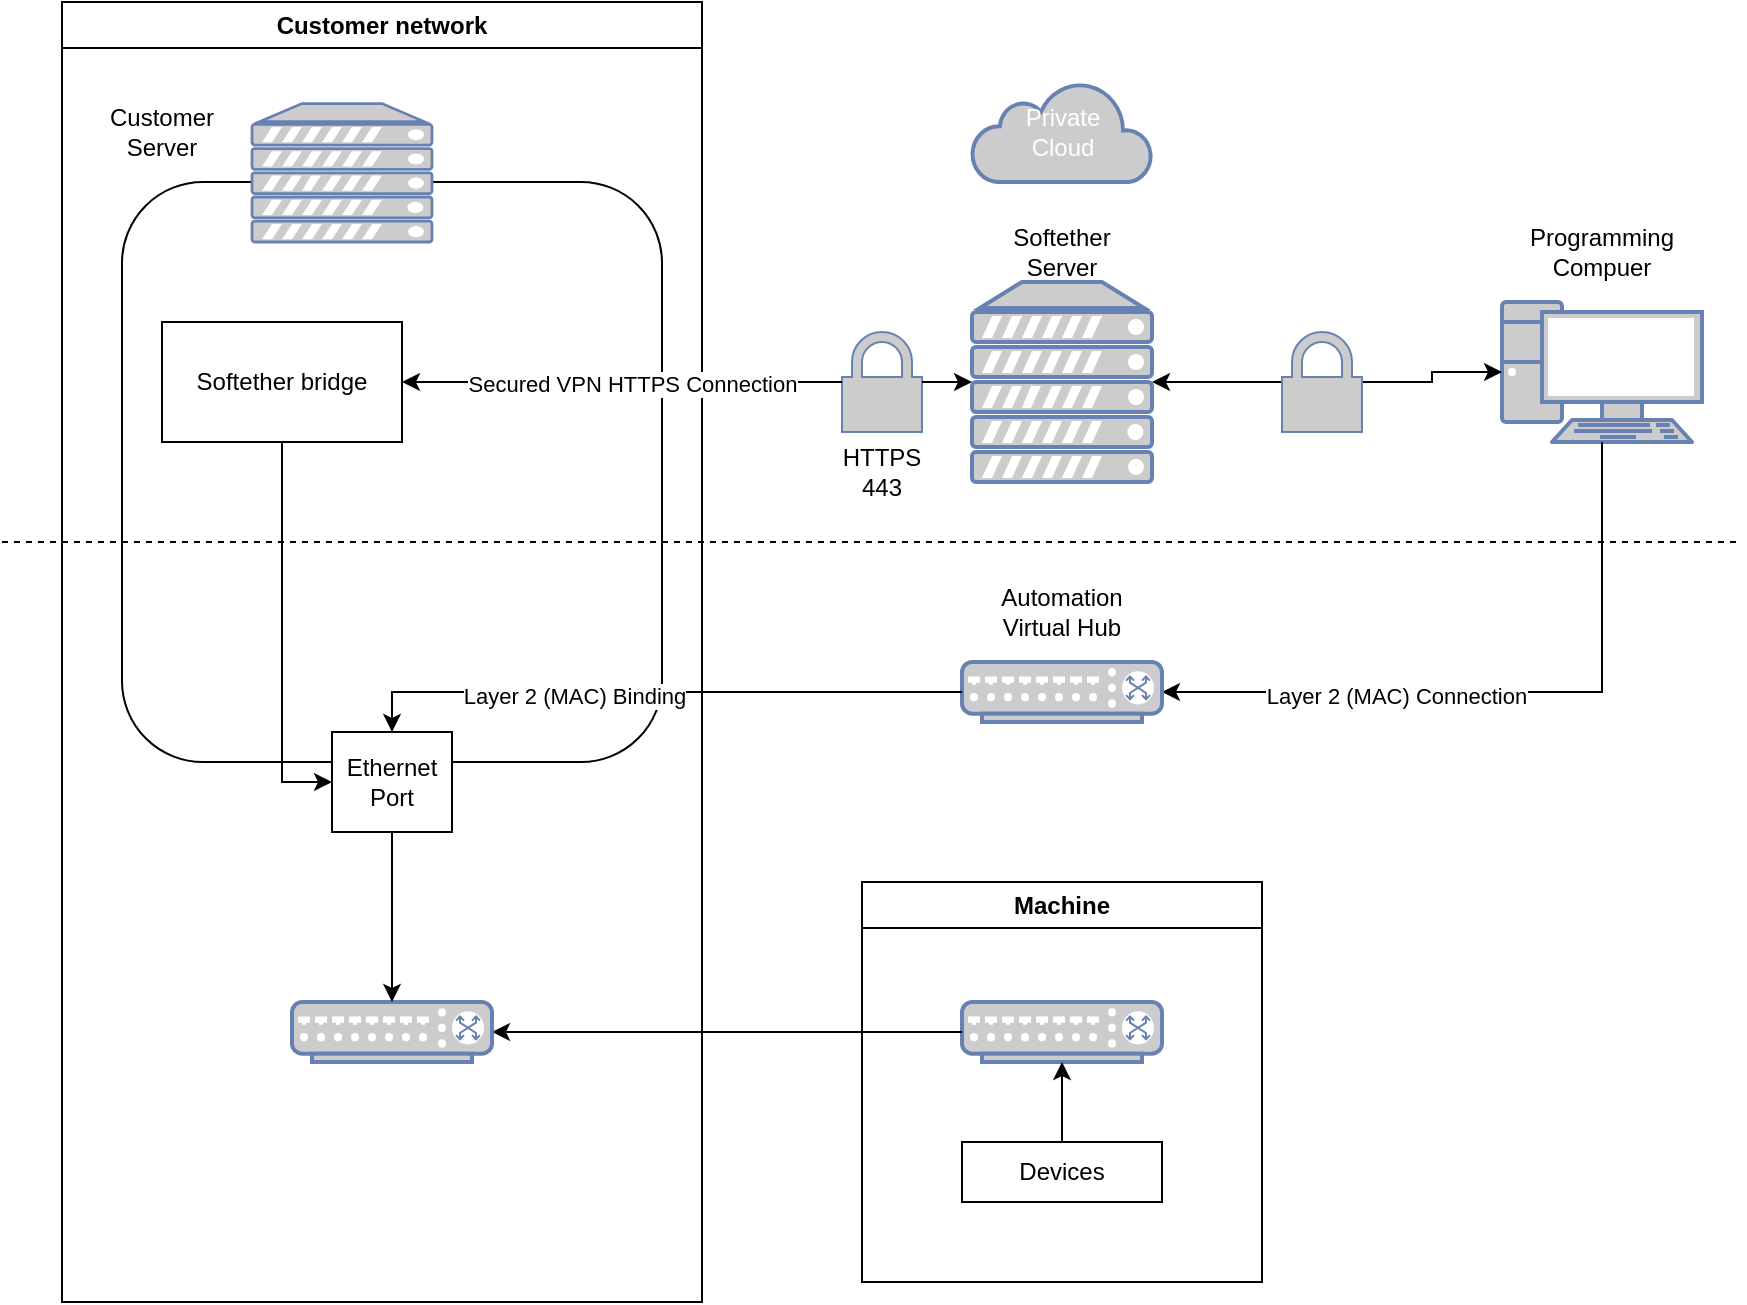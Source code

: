 <mxfile version="22.1.5" type="github">
  <diagram name="Page-1" id="FeqBj5vPtAPxshJGMHiz">
    <mxGraphModel dx="2353" dy="893" grid="1" gridSize="10" guides="1" tooltips="1" connect="1" arrows="1" fold="1" page="1" pageScale="1" pageWidth="827" pageHeight="1169" math="0" shadow="0">
      <root>
        <mxCell id="0" />
        <mxCell id="1" parent="0" />
        <mxCell id="XXzeUflkK2KF2CDC8qh_-12" value="" style="group" parent="1" vertex="1" connectable="0">
          <mxGeometry x="610" y="160" width="100" height="110" as="geometry" />
        </mxCell>
        <mxCell id="XXzeUflkK2KF2CDC8qh_-10" value="" style="fontColor=#0066CC;verticalAlign=top;verticalLabelPosition=bottom;labelPosition=center;align=center;html=1;outlineConnect=0;fillColor=#CCCCCC;strokeColor=#6881B3;gradientColor=none;gradientDirection=north;strokeWidth=2;shape=mxgraph.networks.pc;" parent="XXzeUflkK2KF2CDC8qh_-12" vertex="1">
          <mxGeometry y="40" width="100" height="70" as="geometry" />
        </mxCell>
        <mxCell id="XXzeUflkK2KF2CDC8qh_-11" value="Programming Compuer" style="text;html=1;strokeColor=none;fillColor=none;align=center;verticalAlign=middle;whiteSpace=wrap;rounded=0;" parent="XXzeUflkK2KF2CDC8qh_-12" vertex="1">
          <mxGeometry x="20" width="60" height="30" as="geometry" />
        </mxCell>
        <mxCell id="XXzeUflkK2KF2CDC8qh_-14" value="Private&lt;br&gt;Cloud" style="html=1;outlineConnect=0;fillColor=#CCCCCC;strokeColor=#6881B3;gradientColor=none;gradientDirection=north;strokeWidth=2;shape=mxgraph.networks.cloud;fontColor=#ffffff;" parent="1" vertex="1">
          <mxGeometry x="345" y="90" width="90" height="50" as="geometry" />
        </mxCell>
        <mxCell id="XXzeUflkK2KF2CDC8qh_-23" style="edgeStyle=orthogonalEdgeStyle;rounded=0;orthogonalLoop=1;jettySize=auto;html=1;entryX=1;entryY=0.5;entryDx=0;entryDy=0;entryPerimeter=0;startArrow=none;startFill=0;" parent="1" source="XXzeUflkK2KF2CDC8qh_-24" target="XXzeUflkK2KF2CDC8qh_-34" edge="1">
          <mxGeometry relative="1" as="geometry">
            <mxPoint x="435" y="230" as="targetPoint" />
          </mxGeometry>
        </mxCell>
        <mxCell id="XXzeUflkK2KF2CDC8qh_-25" value="" style="edgeStyle=orthogonalEdgeStyle;rounded=0;orthogonalLoop=1;jettySize=auto;html=1;entryX=1;entryY=0.5;entryDx=0;entryDy=0;entryPerimeter=0;endArrow=none;endFill=0;startArrow=classic;startFill=1;" parent="1" source="XXzeUflkK2KF2CDC8qh_-10" target="XXzeUflkK2KF2CDC8qh_-24" edge="1">
          <mxGeometry relative="1" as="geometry">
            <mxPoint x="620" y="245" as="sourcePoint" />
            <mxPoint x="440" y="270" as="targetPoint" />
          </mxGeometry>
        </mxCell>
        <mxCell id="XXzeUflkK2KF2CDC8qh_-24" value="" style="fontColor=#0066CC;verticalAlign=top;verticalLabelPosition=bottom;labelPosition=center;align=center;html=1;outlineConnect=0;fillColor=#CCCCCC;strokeColor=#6881B3;gradientColor=none;gradientDirection=north;strokeWidth=2;shape=mxgraph.networks.secured;" parent="1" vertex="1">
          <mxGeometry x="500" y="215" width="40" height="50" as="geometry" />
        </mxCell>
        <mxCell id="XXzeUflkK2KF2CDC8qh_-34" value="" style="fontColor=#0066CC;verticalAlign=top;verticalLabelPosition=bottom;labelPosition=center;align=center;html=1;outlineConnect=0;fillColor=#CCCCCC;strokeColor=#6881B3;gradientColor=none;gradientDirection=north;strokeWidth=2;shape=mxgraph.networks.server;" parent="1" vertex="1">
          <mxGeometry x="345" y="190" width="90" height="100" as="geometry" />
        </mxCell>
        <mxCell id="XXzeUflkK2KF2CDC8qh_-35" value="Softether Server" style="text;html=1;strokeColor=none;fillColor=none;align=center;verticalAlign=middle;whiteSpace=wrap;rounded=0;" parent="1" vertex="1">
          <mxGeometry x="360" y="160" width="60" height="30" as="geometry" />
        </mxCell>
        <mxCell id="XXzeUflkK2KF2CDC8qh_-38" value="Machine" style="swimlane;whiteSpace=wrap;html=1;" parent="1" vertex="1">
          <mxGeometry x="290" y="490" width="200" height="200" as="geometry" />
        </mxCell>
        <mxCell id="XXzeUflkK2KF2CDC8qh_-39" value="Devices" style="rounded=0;whiteSpace=wrap;html=1;" parent="XXzeUflkK2KF2CDC8qh_-38" vertex="1">
          <mxGeometry x="50" y="130" width="100" height="30" as="geometry" />
        </mxCell>
        <mxCell id="XXzeUflkK2KF2CDC8qh_-40" value="" style="fontColor=#0066CC;verticalAlign=top;verticalLabelPosition=bottom;labelPosition=center;align=center;html=1;outlineConnect=0;fillColor=#CCCCCC;strokeColor=#6881B3;gradientColor=none;gradientDirection=north;strokeWidth=2;shape=mxgraph.networks.switch;" parent="XXzeUflkK2KF2CDC8qh_-38" vertex="1">
          <mxGeometry x="50" y="60" width="100" height="30" as="geometry" />
        </mxCell>
        <mxCell id="XXzeUflkK2KF2CDC8qh_-41" style="edgeStyle=orthogonalEdgeStyle;rounded=0;orthogonalLoop=1;jettySize=auto;html=1;exitX=0.5;exitY=0;exitDx=0;exitDy=0;entryX=0.5;entryY=1;entryDx=0;entryDy=0;entryPerimeter=0;" parent="XXzeUflkK2KF2CDC8qh_-38" source="XXzeUflkK2KF2CDC8qh_-39" target="XXzeUflkK2KF2CDC8qh_-40" edge="1">
          <mxGeometry relative="1" as="geometry" />
        </mxCell>
        <mxCell id="XXzeUflkK2KF2CDC8qh_-42" style="edgeStyle=orthogonalEdgeStyle;rounded=0;orthogonalLoop=1;jettySize=auto;html=1;exitX=0;exitY=0.5;exitDx=0;exitDy=0;exitPerimeter=0;entryX=1;entryY=0.5;entryDx=0;entryDy=0;entryPerimeter=0;" parent="1" source="XXzeUflkK2KF2CDC8qh_-40" target="XXzeUflkK2KF2CDC8qh_-36" edge="1">
          <mxGeometry relative="1" as="geometry" />
        </mxCell>
        <mxCell id="XXzeUflkK2KF2CDC8qh_-44" value="Customer network" style="swimlane;whiteSpace=wrap;html=1;" parent="1" vertex="1">
          <mxGeometry x="-110" y="50" width="320" height="650" as="geometry" />
        </mxCell>
        <mxCell id="XXzeUflkK2KF2CDC8qh_-36" value="" style="fontColor=#0066CC;verticalAlign=top;verticalLabelPosition=bottom;labelPosition=center;align=center;html=1;outlineConnect=0;fillColor=#CCCCCC;strokeColor=#6881B3;gradientColor=none;gradientDirection=north;strokeWidth=2;shape=mxgraph.networks.switch;" parent="XXzeUflkK2KF2CDC8qh_-44" vertex="1">
          <mxGeometry x="115" y="500" width="100" height="30" as="geometry" />
        </mxCell>
        <mxCell id="XXzeUflkK2KF2CDC8qh_-52" value="" style="rounded=1;whiteSpace=wrap;html=1;" parent="XXzeUflkK2KF2CDC8qh_-44" vertex="1">
          <mxGeometry x="30" y="90" width="270" height="290" as="geometry" />
        </mxCell>
        <mxCell id="XXzeUflkK2KF2CDC8qh_-53" value="" style="group" parent="XXzeUflkK2KF2CDC8qh_-44" vertex="1" connectable="0">
          <mxGeometry x="95" y="30" width="90" height="90" as="geometry" />
        </mxCell>
        <mxCell id="XXzeUflkK2KF2CDC8qh_-26" value="" style="fontColor=#0066CC;verticalAlign=top;verticalLabelPosition=bottom;labelPosition=center;align=center;html=1;outlineConnect=0;fillColor=#CCCCCC;strokeColor=#6881B3;gradientColor=none;gradientDirection=north;strokeWidth=2;shape=mxgraph.networks.server;" parent="XXzeUflkK2KF2CDC8qh_-53" vertex="1">
          <mxGeometry y="20.769" width="90" height="69.231" as="geometry" />
        </mxCell>
        <mxCell id="XXzeUflkK2KF2CDC8qh_-27" value="Customer Server" style="text;html=1;strokeColor=none;fillColor=none;align=center;verticalAlign=middle;whiteSpace=wrap;rounded=0;" parent="XXzeUflkK2KF2CDC8qh_-44" vertex="1">
          <mxGeometry x="20" y="50" width="60" height="30" as="geometry" />
        </mxCell>
        <mxCell id="XXzeUflkK2KF2CDC8qh_-70" style="edgeStyle=orthogonalEdgeStyle;rounded=0;orthogonalLoop=1;jettySize=auto;html=1;exitX=0.5;exitY=1;exitDx=0;exitDy=0;entryX=0;entryY=0.5;entryDx=0;entryDy=0;" parent="XXzeUflkK2KF2CDC8qh_-44" source="XXzeUflkK2KF2CDC8qh_-56" target="XXzeUflkK2KF2CDC8qh_-58" edge="1">
          <mxGeometry relative="1" as="geometry" />
        </mxCell>
        <mxCell id="XXzeUflkK2KF2CDC8qh_-56" value="Softether bridge" style="rounded=0;whiteSpace=wrap;html=1;" parent="XXzeUflkK2KF2CDC8qh_-44" vertex="1">
          <mxGeometry x="50" y="160" width="120" height="60" as="geometry" />
        </mxCell>
        <mxCell id="XXzeUflkK2KF2CDC8qh_-58" value="Ethernet Port" style="rounded=0;whiteSpace=wrap;html=1;" parent="XXzeUflkK2KF2CDC8qh_-44" vertex="1">
          <mxGeometry x="135" y="365" width="60" height="50" as="geometry" />
        </mxCell>
        <mxCell id="XXzeUflkK2KF2CDC8qh_-71" style="edgeStyle=orthogonalEdgeStyle;rounded=0;orthogonalLoop=1;jettySize=auto;html=1;exitX=0.5;exitY=1;exitDx=0;exitDy=0;entryX=0.5;entryY=0;entryDx=0;entryDy=0;entryPerimeter=0;" parent="XXzeUflkK2KF2CDC8qh_-44" source="XXzeUflkK2KF2CDC8qh_-58" target="XXzeUflkK2KF2CDC8qh_-36" edge="1">
          <mxGeometry relative="1" as="geometry" />
        </mxCell>
        <mxCell id="XXzeUflkK2KF2CDC8qh_-31" value="" style="fontColor=#0066CC;verticalAlign=top;verticalLabelPosition=bottom;labelPosition=center;align=center;html=1;outlineConnect=0;fillColor=#CCCCCC;strokeColor=#6881B3;gradientColor=none;gradientDirection=north;strokeWidth=2;shape=mxgraph.networks.secured;" parent="1" vertex="1">
          <mxGeometry x="280" y="215" width="40" height="50" as="geometry" />
        </mxCell>
        <mxCell id="XXzeUflkK2KF2CDC8qh_-32" value="" style="edgeStyle=orthogonalEdgeStyle;rounded=0;orthogonalLoop=1;jettySize=auto;html=1;entryX=0;entryY=0.5;entryDx=0;entryDy=0;entryPerimeter=0;startArrow=classic;startFill=1;endArrow=none;endFill=0;exitX=1;exitY=0.5;exitDx=0;exitDy=0;" parent="1" source="XXzeUflkK2KF2CDC8qh_-56" target="XXzeUflkK2KF2CDC8qh_-31" edge="1">
          <mxGeometry relative="1" as="geometry">
            <mxPoint x="280" y="340" as="sourcePoint" />
            <mxPoint x="340" y="270" as="targetPoint" />
          </mxGeometry>
        </mxCell>
        <mxCell id="XXzeUflkK2KF2CDC8qh_-57" value="Secured VPN HTTPS Connection" style="edgeLabel;html=1;align=center;verticalAlign=middle;resizable=0;points=[];" parent="XXzeUflkK2KF2CDC8qh_-32" vertex="1" connectable="0">
          <mxGeometry x="0.05" y="-1" relative="1" as="geometry">
            <mxPoint x="-1" as="offset" />
          </mxGeometry>
        </mxCell>
        <mxCell id="XXzeUflkK2KF2CDC8qh_-29" style="edgeStyle=orthogonalEdgeStyle;rounded=0;orthogonalLoop=1;jettySize=auto;html=1;entryX=0;entryY=0.5;entryDx=0;entryDy=0;entryPerimeter=0;startArrow=none;startFill=0;endArrow=classic;endFill=1;" parent="1" source="XXzeUflkK2KF2CDC8qh_-31" target="XXzeUflkK2KF2CDC8qh_-34" edge="1">
          <mxGeometry relative="1" as="geometry">
            <mxPoint x="335" y="230" as="targetPoint" />
          </mxGeometry>
        </mxCell>
        <mxCell id="XXzeUflkK2KF2CDC8qh_-60" value="" style="endArrow=none;dashed=1;html=1;rounded=0;" parent="1" edge="1">
          <mxGeometry width="50" height="50" relative="1" as="geometry">
            <mxPoint x="-140" y="320" as="sourcePoint" />
            <mxPoint x="730" y="320" as="targetPoint" />
          </mxGeometry>
        </mxCell>
        <mxCell id="XXzeUflkK2KF2CDC8qh_-64" style="edgeStyle=orthogonalEdgeStyle;rounded=0;orthogonalLoop=1;jettySize=auto;html=1;exitX=0.5;exitY=1;exitDx=0;exitDy=0;exitPerimeter=0;entryX=1;entryY=0.5;entryDx=0;entryDy=0;entryPerimeter=0;" parent="1" source="XXzeUflkK2KF2CDC8qh_-10" target="XXzeUflkK2KF2CDC8qh_-59" edge="1">
          <mxGeometry relative="1" as="geometry" />
        </mxCell>
        <mxCell id="XXzeUflkK2KF2CDC8qh_-65" value="Layer 2 (MAC) Connection" style="edgeLabel;html=1;align=center;verticalAlign=middle;resizable=0;points=[];" parent="XXzeUflkK2KF2CDC8qh_-64" vertex="1" connectable="0">
          <mxGeometry x="0.32" y="2" relative="1" as="geometry">
            <mxPoint x="-1" as="offset" />
          </mxGeometry>
        </mxCell>
        <mxCell id="XXzeUflkK2KF2CDC8qh_-66" value="" style="group" parent="1" vertex="1" connectable="0">
          <mxGeometry x="340" y="340" width="100" height="70" as="geometry" />
        </mxCell>
        <mxCell id="XXzeUflkK2KF2CDC8qh_-59" value="" style="fontColor=#0066CC;verticalAlign=top;verticalLabelPosition=bottom;labelPosition=center;align=center;html=1;outlineConnect=0;fillColor=#CCCCCC;strokeColor=#6881B3;gradientColor=none;gradientDirection=north;strokeWidth=2;shape=mxgraph.networks.switch;" parent="XXzeUflkK2KF2CDC8qh_-66" vertex="1">
          <mxGeometry y="40" width="100" height="30" as="geometry" />
        </mxCell>
        <mxCell id="XXzeUflkK2KF2CDC8qh_-62" value="Automation Virtual Hub" style="text;html=1;strokeColor=none;fillColor=none;align=center;verticalAlign=middle;whiteSpace=wrap;rounded=0;" parent="XXzeUflkK2KF2CDC8qh_-66" vertex="1">
          <mxGeometry x="5" width="90" height="30" as="geometry" />
        </mxCell>
        <mxCell id="XXzeUflkK2KF2CDC8qh_-67" style="edgeStyle=orthogonalEdgeStyle;rounded=0;orthogonalLoop=1;jettySize=auto;html=1;exitX=0;exitY=0.5;exitDx=0;exitDy=0;exitPerimeter=0;entryX=0.5;entryY=0;entryDx=0;entryDy=0;" parent="1" source="XXzeUflkK2KF2CDC8qh_-59" target="XXzeUflkK2KF2CDC8qh_-58" edge="1">
          <mxGeometry relative="1" as="geometry" />
        </mxCell>
        <mxCell id="XXzeUflkK2KF2CDC8qh_-68" value="Layer 2 (MAC) Binding" style="edgeLabel;html=1;align=center;verticalAlign=middle;resizable=0;points=[];" parent="XXzeUflkK2KF2CDC8qh_-67" vertex="1" connectable="0">
          <mxGeometry x="0.266" y="2" relative="1" as="geometry">
            <mxPoint x="-1" as="offset" />
          </mxGeometry>
        </mxCell>
        <mxCell id="cRaBOwT6LeiMHloVLiX0-1" value="HTTPS 443" style="text;html=1;strokeColor=none;fillColor=none;align=center;verticalAlign=middle;whiteSpace=wrap;rounded=0;" vertex="1" parent="1">
          <mxGeometry x="270" y="270" width="60" height="30" as="geometry" />
        </mxCell>
      </root>
    </mxGraphModel>
  </diagram>
</mxfile>
